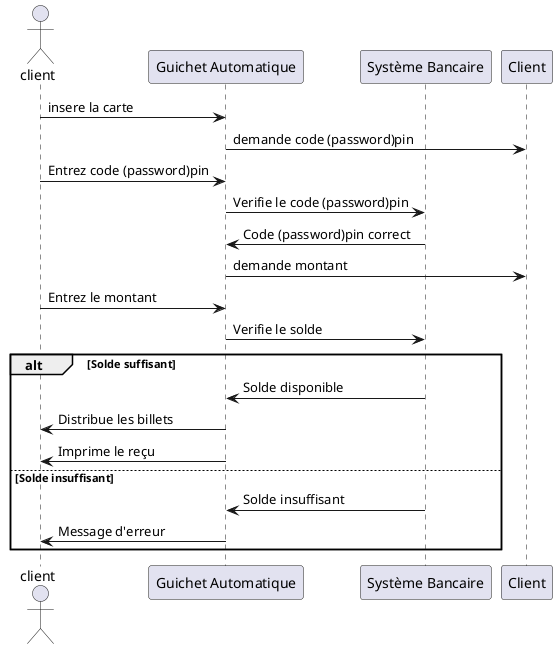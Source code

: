 @startuml
actor client
participant "Guichet Automatique" as ATM
participant "Système Bancaire" as Bank

client -> ATM : insere la carte
ATM -> Client : demande code (password)pin
client -> ATM : Entrez code (password)pin
ATM -> Bank : Verifie le code (password)pin
Bank -> ATM : Code (password)pin correct
ATM -> Client : demande montant
client -> ATM : Entrez le montant
ATM -> Bank : Verifie le solde
alt Solde suffisant
    Bank -> ATM : Solde disponible
    ATM -> client : Distribue les billets
    ATM -> client : Imprime le reçu
else Solde insuffisant
    Bank -> ATM : Solde insuffisant
    ATM -> client : Message d'erreur
end
@enduml